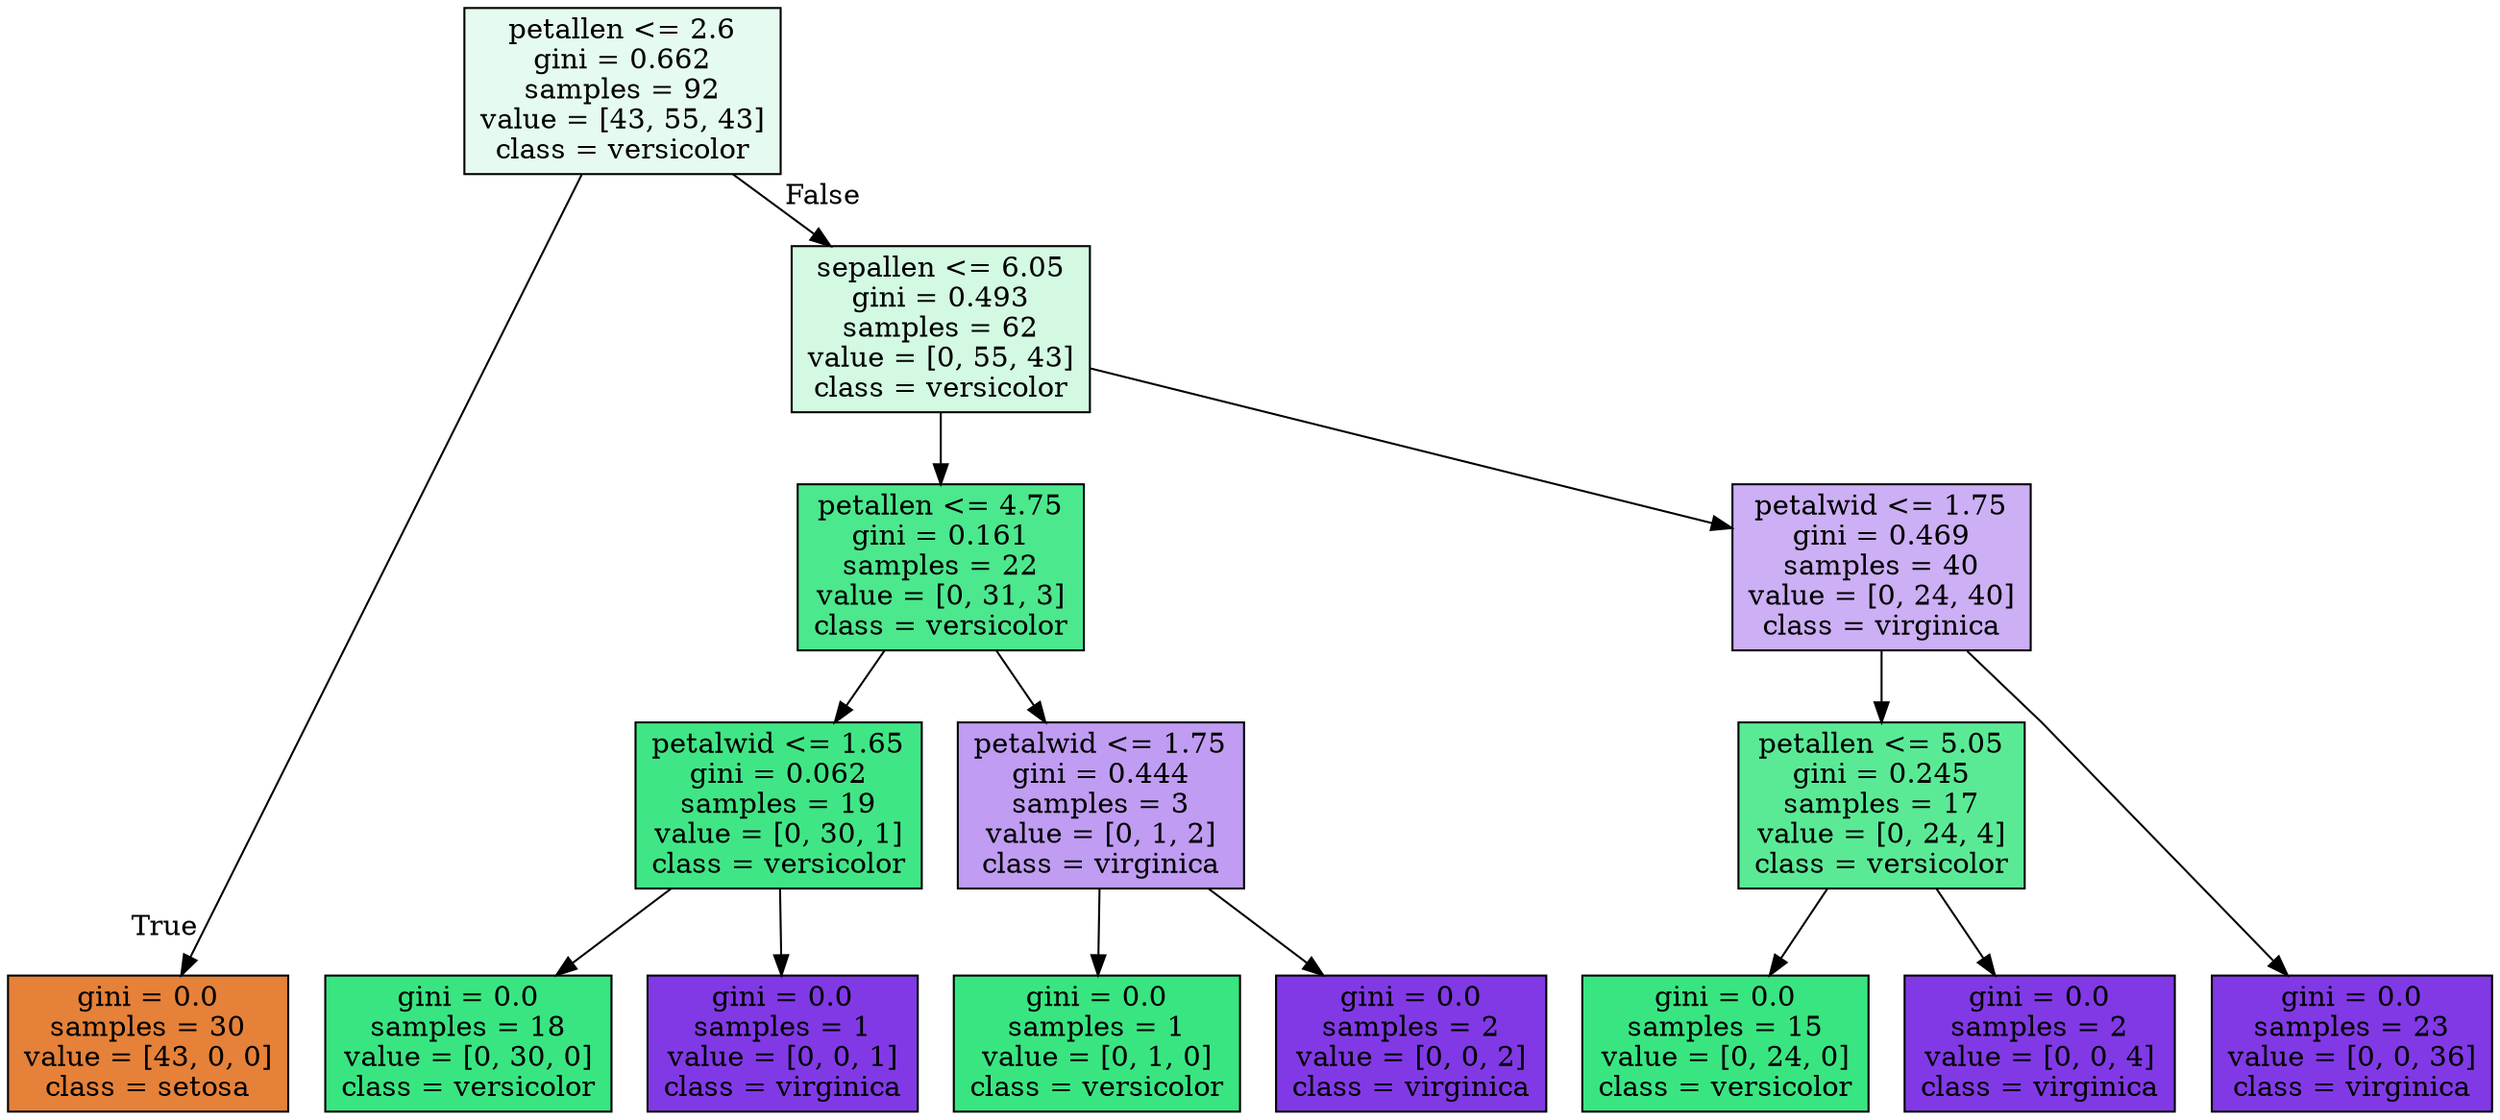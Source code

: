 digraph Tree {
node [shape=box, style="filled", color="black"] ;
graph [ranksep=equally, splines=polyline] ;
0 [label="petallen <= 2.6\ngini = 0.662\nsamples = 92\nvalue = [43, 55, 43]\nclass = versicolor", fillcolor="#39e5811f"] ;
1 [label="gini = 0.0\nsamples = 30\nvalue = [43, 0, 0]\nclass = setosa", fillcolor="#e58139ff"] ;
0 -> 1 [labeldistance=2.5, labelangle=45, headlabel="True"] ;
2 [label="sepallen <= 6.05\ngini = 0.493\nsamples = 62\nvalue = [0, 55, 43]\nclass = versicolor", fillcolor="#39e58138"] ;
0 -> 2 [labeldistance=2.5, labelangle=-45, headlabel="False"] ;
3 [label="petallen <= 4.75\ngini = 0.161\nsamples = 22\nvalue = [0, 31, 3]\nclass = versicolor", fillcolor="#39e581e6"] ;
2 -> 3 ;
4 [label="petalwid <= 1.65\ngini = 0.062\nsamples = 19\nvalue = [0, 30, 1]\nclass = versicolor", fillcolor="#39e581f6"] ;
3 -> 4 ;
5 [label="gini = 0.0\nsamples = 18\nvalue = [0, 30, 0]\nclass = versicolor", fillcolor="#39e581ff"] ;
4 -> 5 ;
6 [label="gini = 0.0\nsamples = 1\nvalue = [0, 0, 1]\nclass = virginica", fillcolor="#8139e5ff"] ;
4 -> 6 ;
7 [label="petalwid <= 1.75\ngini = 0.444\nsamples = 3\nvalue = [0, 1, 2]\nclass = virginica", fillcolor="#8139e57f"] ;
3 -> 7 ;
8 [label="gini = 0.0\nsamples = 1\nvalue = [0, 1, 0]\nclass = versicolor", fillcolor="#39e581ff"] ;
7 -> 8 ;
9 [label="gini = 0.0\nsamples = 2\nvalue = [0, 0, 2]\nclass = virginica", fillcolor="#8139e5ff"] ;
7 -> 9 ;
10 [label="petalwid <= 1.75\ngini = 0.469\nsamples = 40\nvalue = [0, 24, 40]\nclass = virginica", fillcolor="#8139e566"] ;
2 -> 10 ;
11 [label="petallen <= 5.05\ngini = 0.245\nsamples = 17\nvalue = [0, 24, 4]\nclass = versicolor", fillcolor="#39e581d4"] ;
10 -> 11 ;
12 [label="gini = 0.0\nsamples = 15\nvalue = [0, 24, 0]\nclass = versicolor", fillcolor="#39e581ff"] ;
11 -> 12 ;
13 [label="gini = 0.0\nsamples = 2\nvalue = [0, 0, 4]\nclass = virginica", fillcolor="#8139e5ff"] ;
11 -> 13 ;
14 [label="gini = 0.0\nsamples = 23\nvalue = [0, 0, 36]\nclass = virginica", fillcolor="#8139e5ff"] ;
10 -> 14 ;
{rank=same ; 0} ;
{rank=same ; 2} ;
{rank=same ; 3; 10} ;
{rank=same ; 4; 7; 11} ;
{rank=same ; 1; 5; 6; 8; 9; 12; 13; 14} ;
}